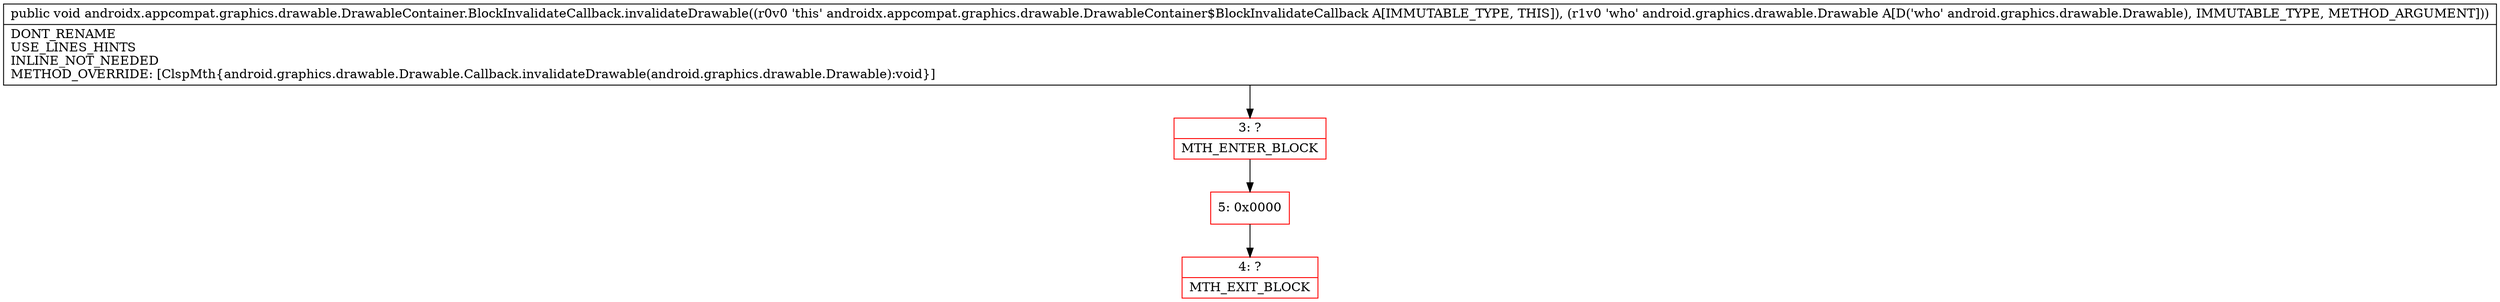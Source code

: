 digraph "CFG forandroidx.appcompat.graphics.drawable.DrawableContainer.BlockInvalidateCallback.invalidateDrawable(Landroid\/graphics\/drawable\/Drawable;)V" {
subgraph cluster_Region_406591798 {
label = "R(0)";
node [shape=record,color=blue];
}
Node_3 [shape=record,color=red,label="{3\:\ ?|MTH_ENTER_BLOCK\l}"];
Node_5 [shape=record,color=red,label="{5\:\ 0x0000}"];
Node_4 [shape=record,color=red,label="{4\:\ ?|MTH_EXIT_BLOCK\l}"];
MethodNode[shape=record,label="{public void androidx.appcompat.graphics.drawable.DrawableContainer.BlockInvalidateCallback.invalidateDrawable((r0v0 'this' androidx.appcompat.graphics.drawable.DrawableContainer$BlockInvalidateCallback A[IMMUTABLE_TYPE, THIS]), (r1v0 'who' android.graphics.drawable.Drawable A[D('who' android.graphics.drawable.Drawable), IMMUTABLE_TYPE, METHOD_ARGUMENT]))  | DONT_RENAME\lUSE_LINES_HINTS\lINLINE_NOT_NEEDED\lMETHOD_OVERRIDE: [ClspMth\{android.graphics.drawable.Drawable.Callback.invalidateDrawable(android.graphics.drawable.Drawable):void\}]\l}"];
MethodNode -> Node_3;Node_3 -> Node_5;
Node_5 -> Node_4;
}

